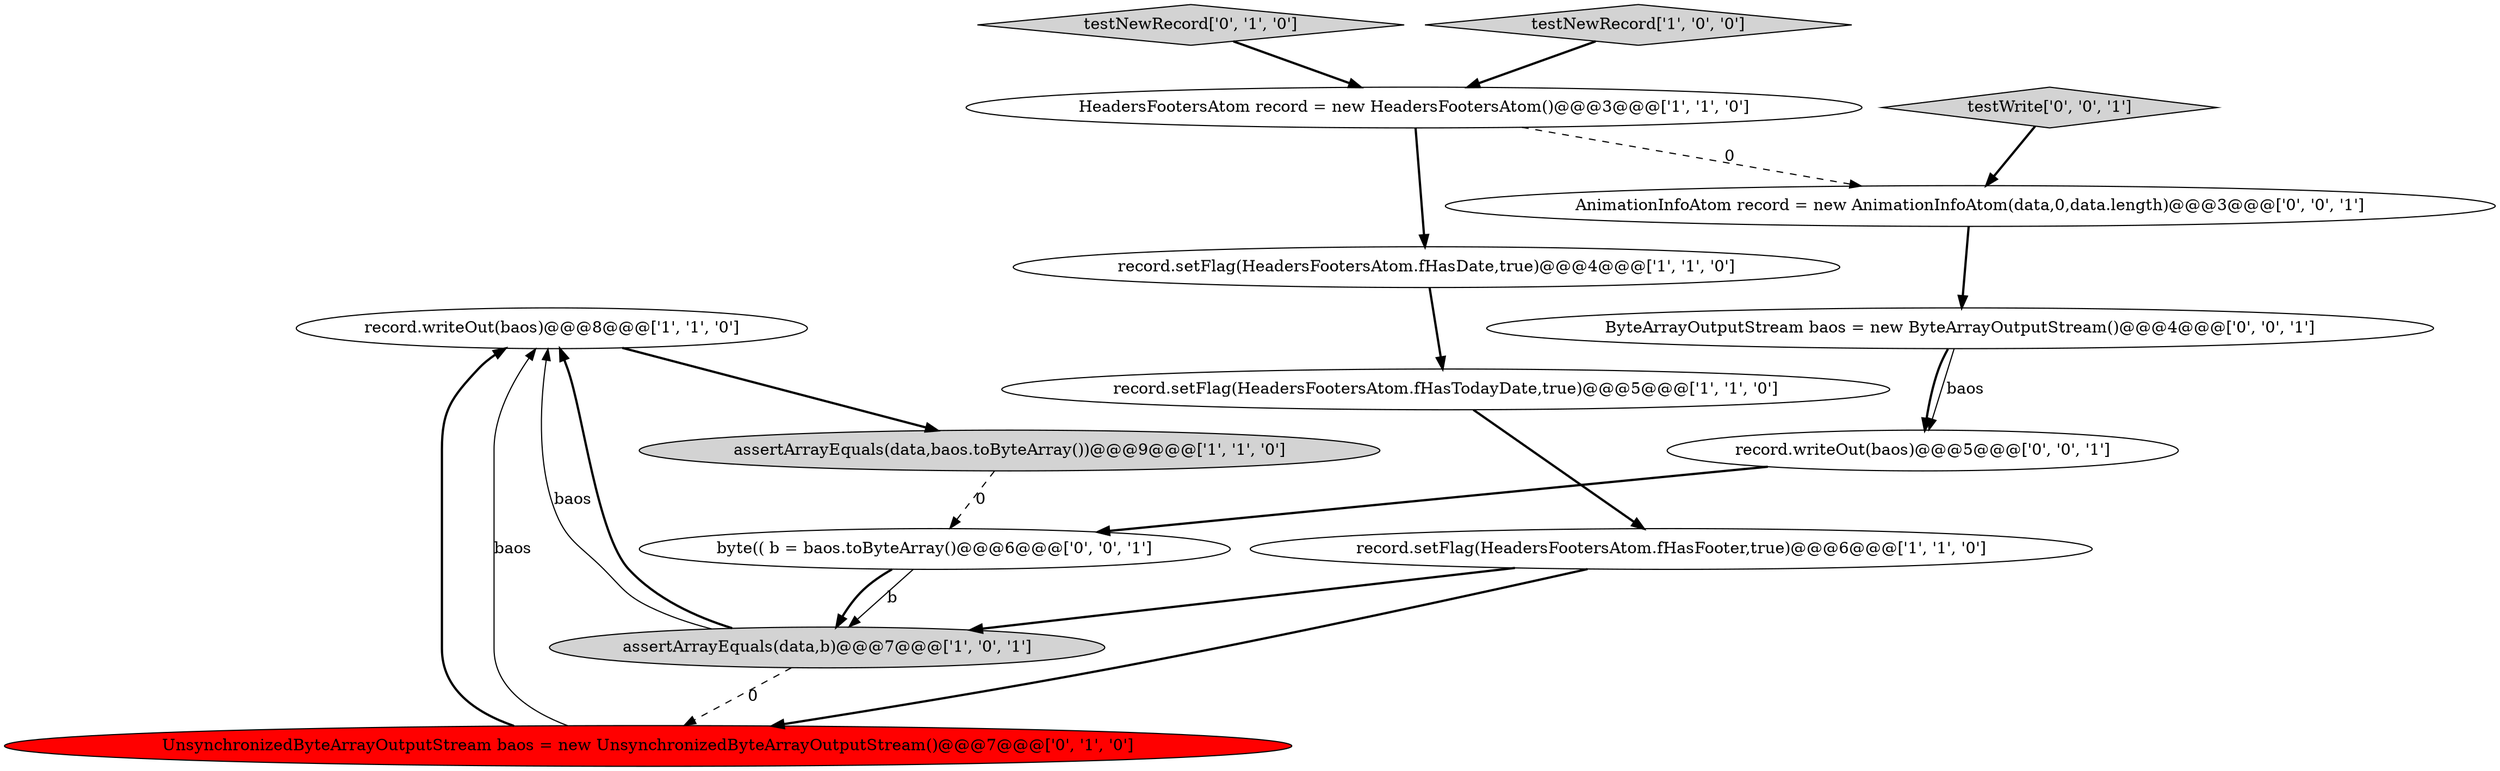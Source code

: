 digraph {
2 [style = filled, label = "record.writeOut(baos)@@@8@@@['1', '1', '0']", fillcolor = white, shape = ellipse image = "AAA0AAABBB1BBB"];
6 [style = filled, label = "assertArrayEquals(data,b)@@@7@@@['1', '0', '1']", fillcolor = lightgray, shape = ellipse image = "AAA0AAABBB1BBB"];
4 [style = filled, label = "record.setFlag(HeadersFootersAtom.fHasTodayDate,true)@@@5@@@['1', '1', '0']", fillcolor = white, shape = ellipse image = "AAA0AAABBB1BBB"];
10 [style = filled, label = "AnimationInfoAtom record = new AnimationInfoAtom(data,0,data.length)@@@3@@@['0', '0', '1']", fillcolor = white, shape = ellipse image = "AAA0AAABBB3BBB"];
13 [style = filled, label = "record.writeOut(baos)@@@5@@@['0', '0', '1']", fillcolor = white, shape = ellipse image = "AAA0AAABBB3BBB"];
14 [style = filled, label = "ByteArrayOutputStream baos = new ByteArrayOutputStream()@@@4@@@['0', '0', '1']", fillcolor = white, shape = ellipse image = "AAA0AAABBB3BBB"];
3 [style = filled, label = "assertArrayEquals(data,baos.toByteArray())@@@9@@@['1', '1', '0']", fillcolor = lightgray, shape = ellipse image = "AAA0AAABBB1BBB"];
0 [style = filled, label = "HeadersFootersAtom record = new HeadersFootersAtom()@@@3@@@['1', '1', '0']", fillcolor = white, shape = ellipse image = "AAA0AAABBB1BBB"];
8 [style = filled, label = "testNewRecord['0', '1', '0']", fillcolor = lightgray, shape = diamond image = "AAA0AAABBB2BBB"];
12 [style = filled, label = "byte(( b = baos.toByteArray()@@@6@@@['0', '0', '1']", fillcolor = white, shape = ellipse image = "AAA0AAABBB3BBB"];
1 [style = filled, label = "testNewRecord['1', '0', '0']", fillcolor = lightgray, shape = diamond image = "AAA0AAABBB1BBB"];
7 [style = filled, label = "record.setFlag(HeadersFootersAtom.fHasFooter,true)@@@6@@@['1', '1', '0']", fillcolor = white, shape = ellipse image = "AAA0AAABBB1BBB"];
9 [style = filled, label = "UnsynchronizedByteArrayOutputStream baos = new UnsynchronizedByteArrayOutputStream()@@@7@@@['0', '1', '0']", fillcolor = red, shape = ellipse image = "AAA1AAABBB2BBB"];
5 [style = filled, label = "record.setFlag(HeadersFootersAtom.fHasDate,true)@@@4@@@['1', '1', '0']", fillcolor = white, shape = ellipse image = "AAA0AAABBB1BBB"];
11 [style = filled, label = "testWrite['0', '0', '1']", fillcolor = lightgray, shape = diamond image = "AAA0AAABBB3BBB"];
10->14 [style = bold, label=""];
9->2 [style = bold, label=""];
2->3 [style = bold, label=""];
6->9 [style = dashed, label="0"];
14->13 [style = solid, label="baos"];
1->0 [style = bold, label=""];
12->6 [style = bold, label=""];
0->10 [style = dashed, label="0"];
4->7 [style = bold, label=""];
6->2 [style = bold, label=""];
8->0 [style = bold, label=""];
7->9 [style = bold, label=""];
9->2 [style = solid, label="baos"];
13->12 [style = bold, label=""];
3->12 [style = dashed, label="0"];
11->10 [style = bold, label=""];
5->4 [style = bold, label=""];
7->6 [style = bold, label=""];
14->13 [style = bold, label=""];
12->6 [style = solid, label="b"];
0->5 [style = bold, label=""];
6->2 [style = solid, label="baos"];
}
